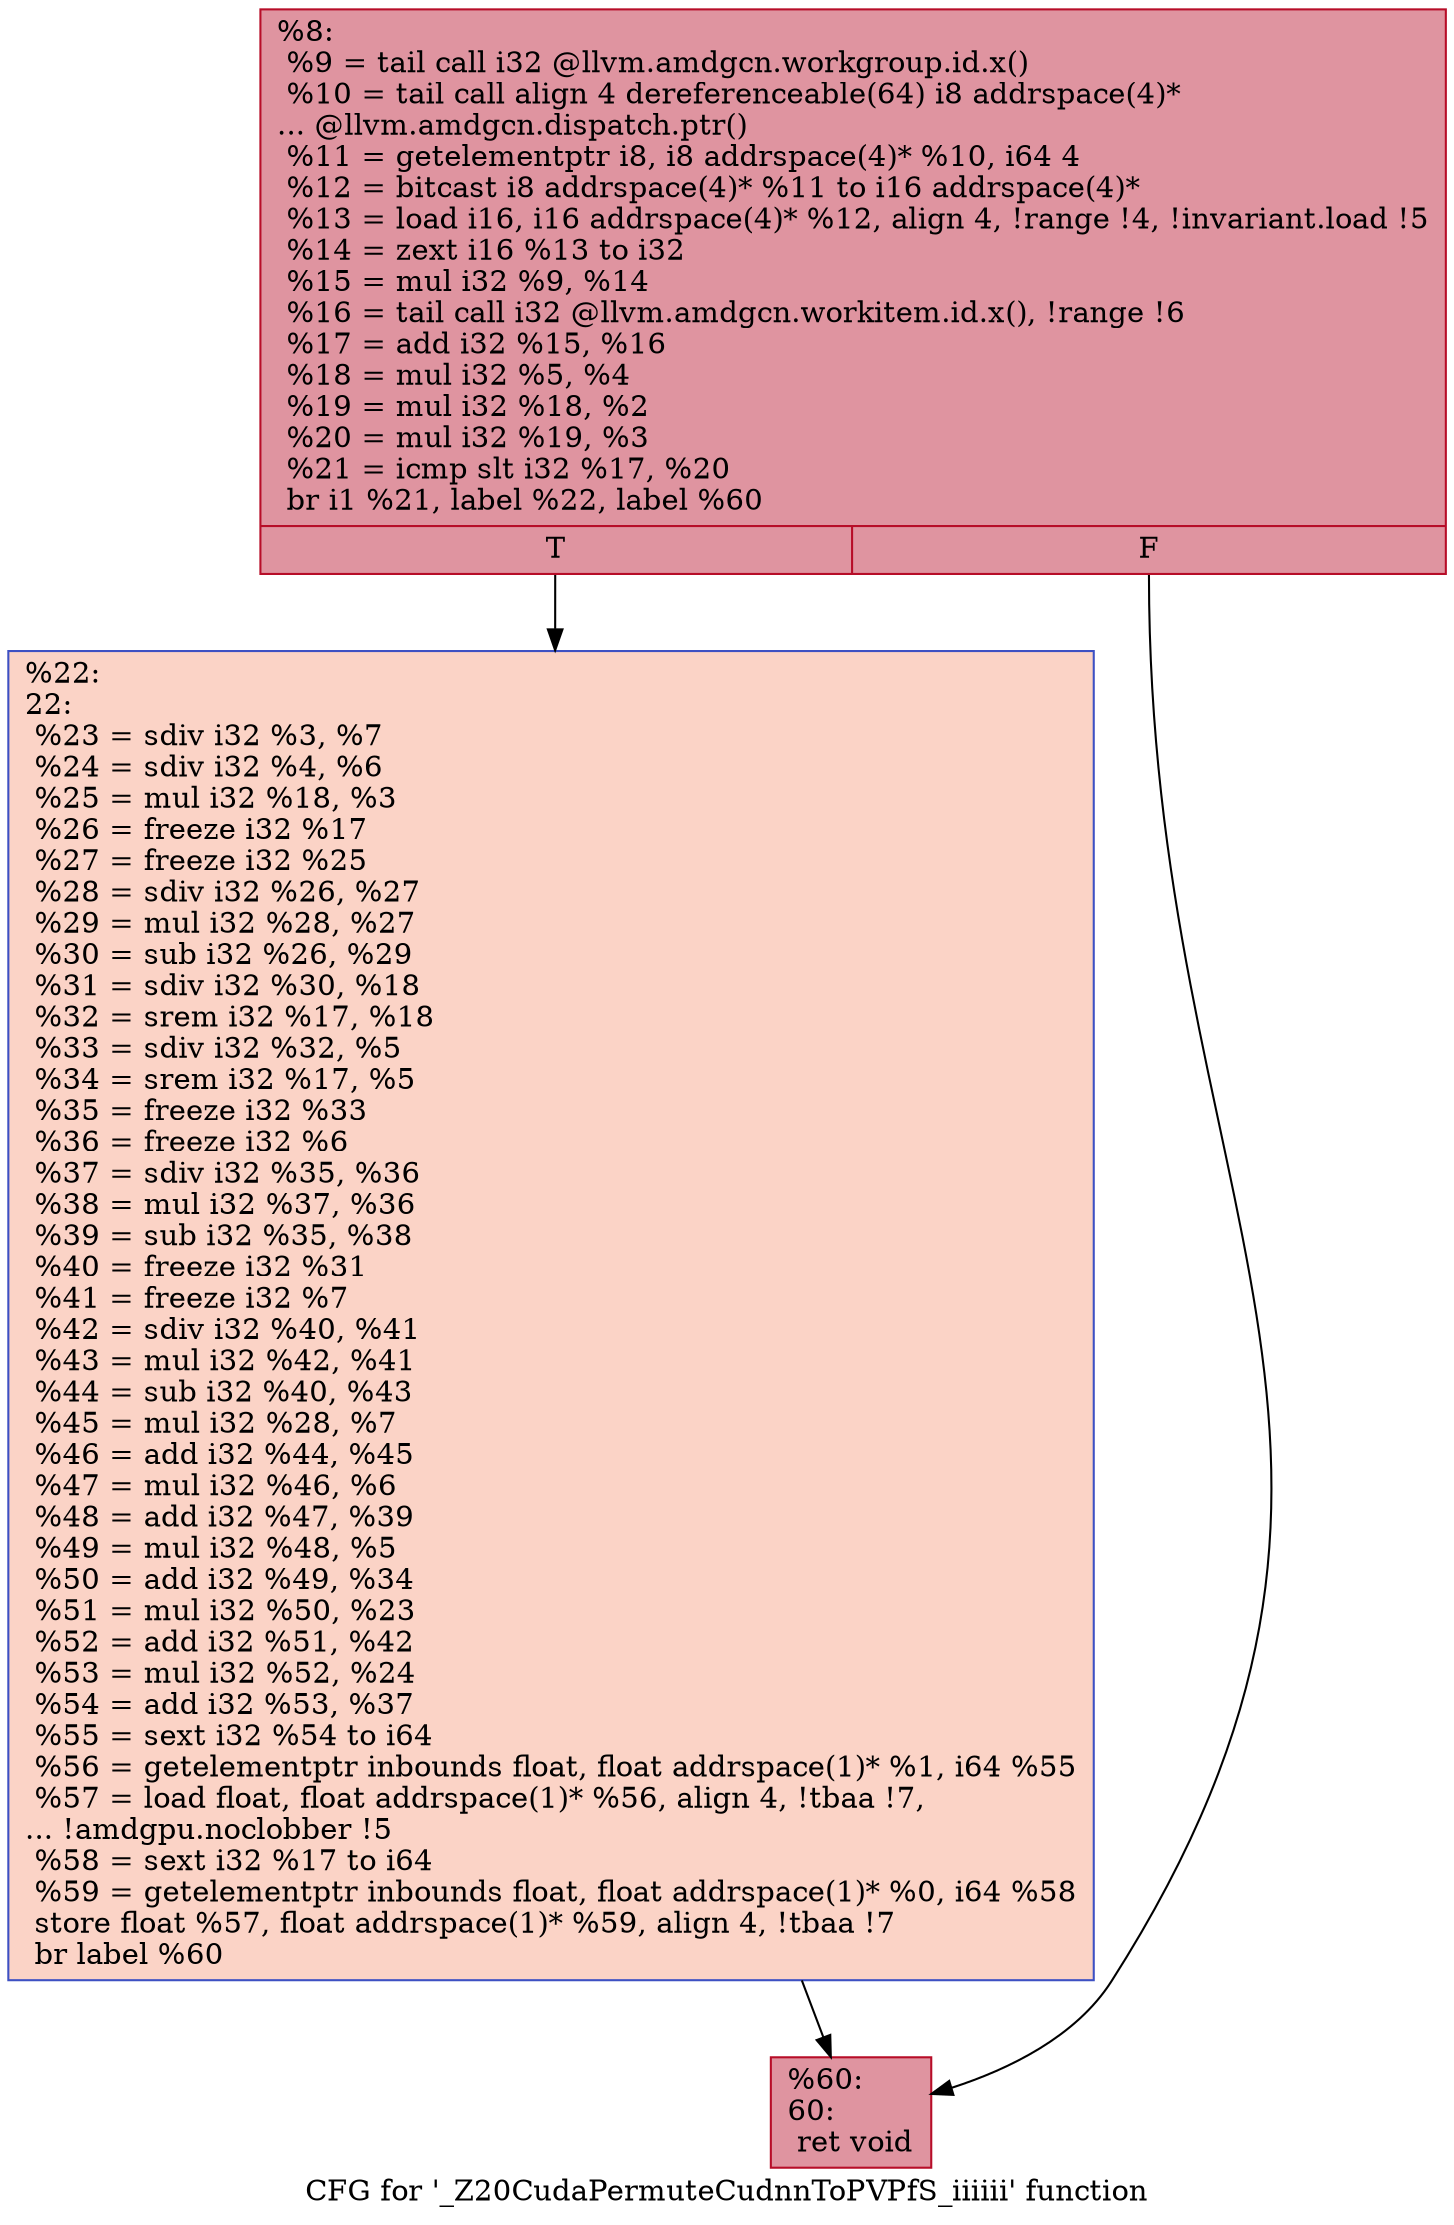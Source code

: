 digraph "CFG for '_Z20CudaPermuteCudnnToPVPfS_iiiiii' function" {
	label="CFG for '_Z20CudaPermuteCudnnToPVPfS_iiiiii' function";

	Node0x553a4a0 [shape=record,color="#b70d28ff", style=filled, fillcolor="#b70d2870",label="{%8:\l  %9 = tail call i32 @llvm.amdgcn.workgroup.id.x()\l  %10 = tail call align 4 dereferenceable(64) i8 addrspace(4)*\l... @llvm.amdgcn.dispatch.ptr()\l  %11 = getelementptr i8, i8 addrspace(4)* %10, i64 4\l  %12 = bitcast i8 addrspace(4)* %11 to i16 addrspace(4)*\l  %13 = load i16, i16 addrspace(4)* %12, align 4, !range !4, !invariant.load !5\l  %14 = zext i16 %13 to i32\l  %15 = mul i32 %9, %14\l  %16 = tail call i32 @llvm.amdgcn.workitem.id.x(), !range !6\l  %17 = add i32 %15, %16\l  %18 = mul i32 %5, %4\l  %19 = mul i32 %18, %2\l  %20 = mul i32 %19, %3\l  %21 = icmp slt i32 %17, %20\l  br i1 %21, label %22, label %60\l|{<s0>T|<s1>F}}"];
	Node0x553a4a0:s0 -> Node0x553c5c0;
	Node0x553a4a0:s1 -> Node0x553c650;
	Node0x553c5c0 [shape=record,color="#3d50c3ff", style=filled, fillcolor="#f59c7d70",label="{%22:\l22:                                               \l  %23 = sdiv i32 %3, %7\l  %24 = sdiv i32 %4, %6\l  %25 = mul i32 %18, %3\l  %26 = freeze i32 %17\l  %27 = freeze i32 %25\l  %28 = sdiv i32 %26, %27\l  %29 = mul i32 %28, %27\l  %30 = sub i32 %26, %29\l  %31 = sdiv i32 %30, %18\l  %32 = srem i32 %17, %18\l  %33 = sdiv i32 %32, %5\l  %34 = srem i32 %17, %5\l  %35 = freeze i32 %33\l  %36 = freeze i32 %6\l  %37 = sdiv i32 %35, %36\l  %38 = mul i32 %37, %36\l  %39 = sub i32 %35, %38\l  %40 = freeze i32 %31\l  %41 = freeze i32 %7\l  %42 = sdiv i32 %40, %41\l  %43 = mul i32 %42, %41\l  %44 = sub i32 %40, %43\l  %45 = mul i32 %28, %7\l  %46 = add i32 %44, %45\l  %47 = mul i32 %46, %6\l  %48 = add i32 %47, %39\l  %49 = mul i32 %48, %5\l  %50 = add i32 %49, %34\l  %51 = mul i32 %50, %23\l  %52 = add i32 %51, %42\l  %53 = mul i32 %52, %24\l  %54 = add i32 %53, %37\l  %55 = sext i32 %54 to i64\l  %56 = getelementptr inbounds float, float addrspace(1)* %1, i64 %55\l  %57 = load float, float addrspace(1)* %56, align 4, !tbaa !7,\l... !amdgpu.noclobber !5\l  %58 = sext i32 %17 to i64\l  %59 = getelementptr inbounds float, float addrspace(1)* %0, i64 %58\l  store float %57, float addrspace(1)* %59, align 4, !tbaa !7\l  br label %60\l}"];
	Node0x553c5c0 -> Node0x553c650;
	Node0x553c650 [shape=record,color="#b70d28ff", style=filled, fillcolor="#b70d2870",label="{%60:\l60:                                               \l  ret void\l}"];
}
